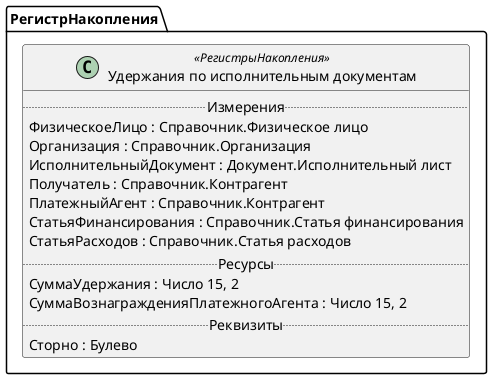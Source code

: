 ﻿@startuml УдержанияПоИсполнительнымДокументам
'!include templates.wsd
'..\include templates.wsd
class РегистрНакопления.УдержанияПоИсполнительнымДокументам as "Удержания по исполнительным документам" <<РегистрыНакопления>>
{
..Измерения..
ФизическоеЛицо : Справочник.Физическое лицо
Организация : Справочник.Организация
ИсполнительныйДокумент : Документ.Исполнительный лист
Получатель : Справочник.Контрагент
ПлатежныйАгент : Справочник.Контрагент
СтатьяФинансирования : Справочник.Статья финансирования
СтатьяРасходов : Справочник.Статья расходов
..Ресурсы..
СуммаУдержания : Число 15, 2
СуммаВознагражденияПлатежногоАгента : Число 15, 2
..Реквизиты..
Сторно : Булево
}
@enduml
